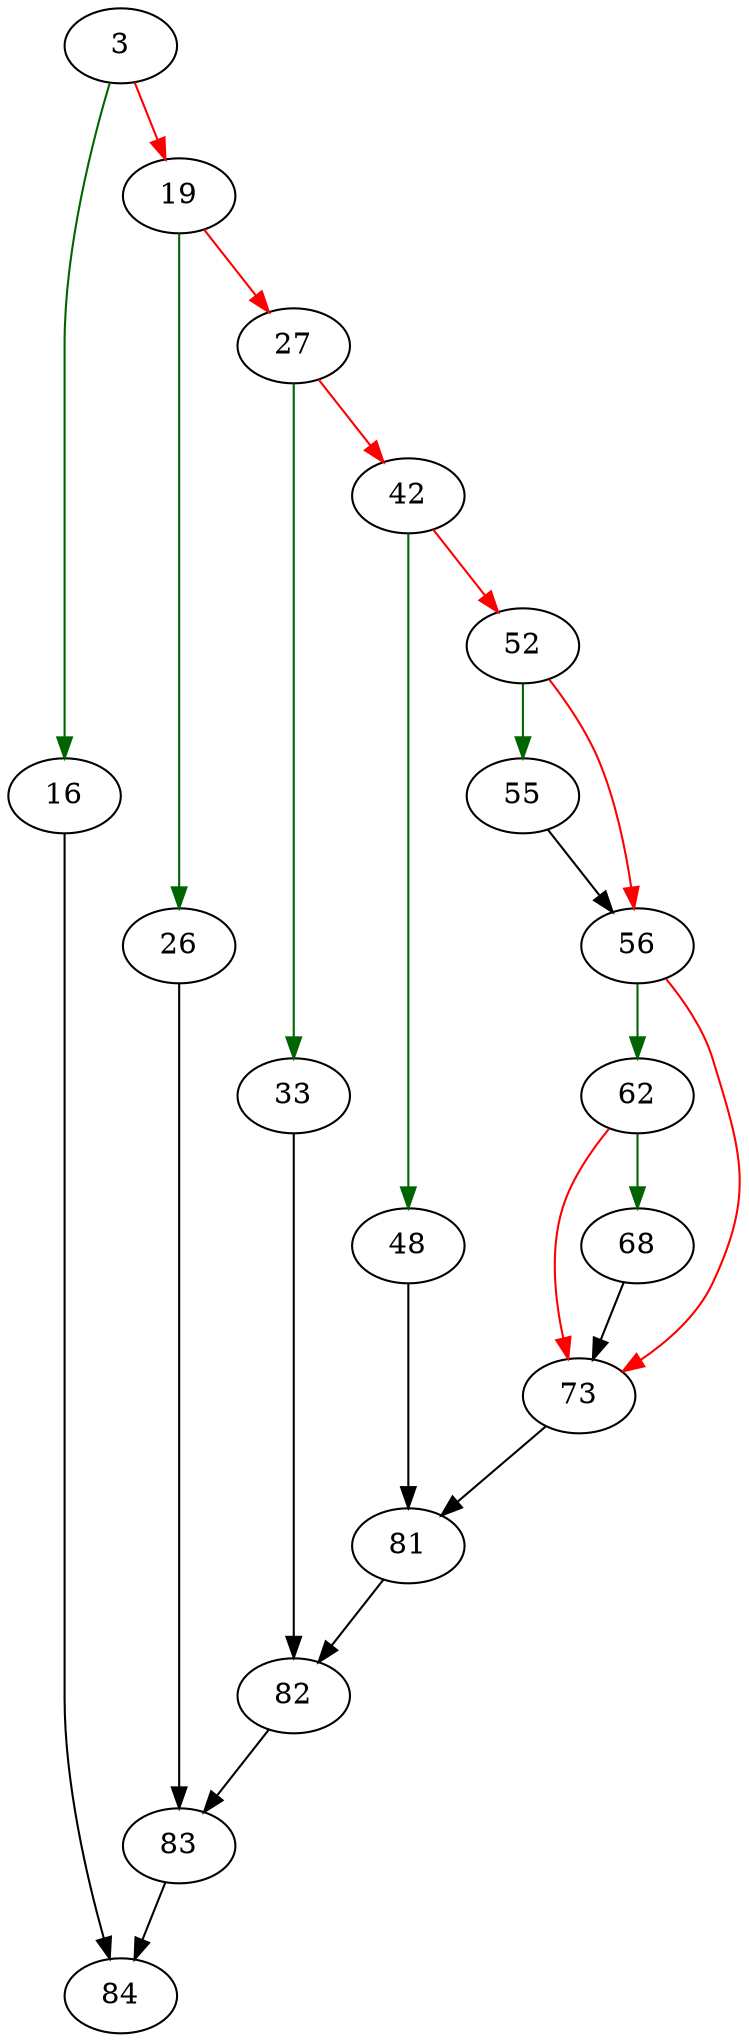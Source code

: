 strict digraph "corruptSchema" {
	// Node definitions.
	3 [entry=true];
	16;
	19;
	84;
	26;
	27;
	83;
	33;
	42;
	82;
	48;
	52;
	81;
	55;
	56;
	62;
	73;
	68;

	// Edge definitions.
	3 -> 16 [
		color=darkgreen
		cond=true
	];
	3 -> 19 [
		color=red
		cond=false
	];
	16 -> 84;
	19 -> 26 [
		color=darkgreen
		cond=true
	];
	19 -> 27 [
		color=red
		cond=false
	];
	26 -> 83;
	27 -> 33 [
		color=darkgreen
		cond=true
	];
	27 -> 42 [
		color=red
		cond=false
	];
	83 -> 84;
	33 -> 82;
	42 -> 48 [
		color=darkgreen
		cond=true
	];
	42 -> 52 [
		color=red
		cond=false
	];
	82 -> 83;
	48 -> 81;
	52 -> 55 [
		color=darkgreen
		cond=true
	];
	52 -> 56 [
		color=red
		cond=false
	];
	81 -> 82;
	55 -> 56;
	56 -> 62 [
		color=darkgreen
		cond=true
	];
	56 -> 73 [
		color=red
		cond=false
	];
	62 -> 73 [
		color=red
		cond=false
	];
	62 -> 68 [
		color=darkgreen
		cond=true
	];
	73 -> 81;
	68 -> 73;
}